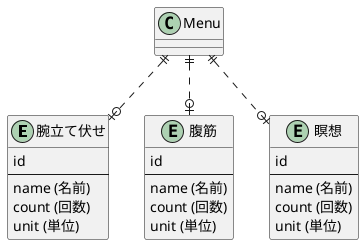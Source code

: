 @startuml
entity 腕立て伏せ {
   id
  --
   name (名前)
   count (回数)
   unit (単位)
}

entity 腹筋 {
   id
  --
   name (名前)
   count (回数)
   unit (単位)
}

entity 瞑想 {
   id
  --
   name (名前)
   count (回数)
   unit (単位)
}

Menu ||..o| 腕立て伏せ
Menu ||..o| 腹筋
Menu ||..o| 瞑想

@enduml